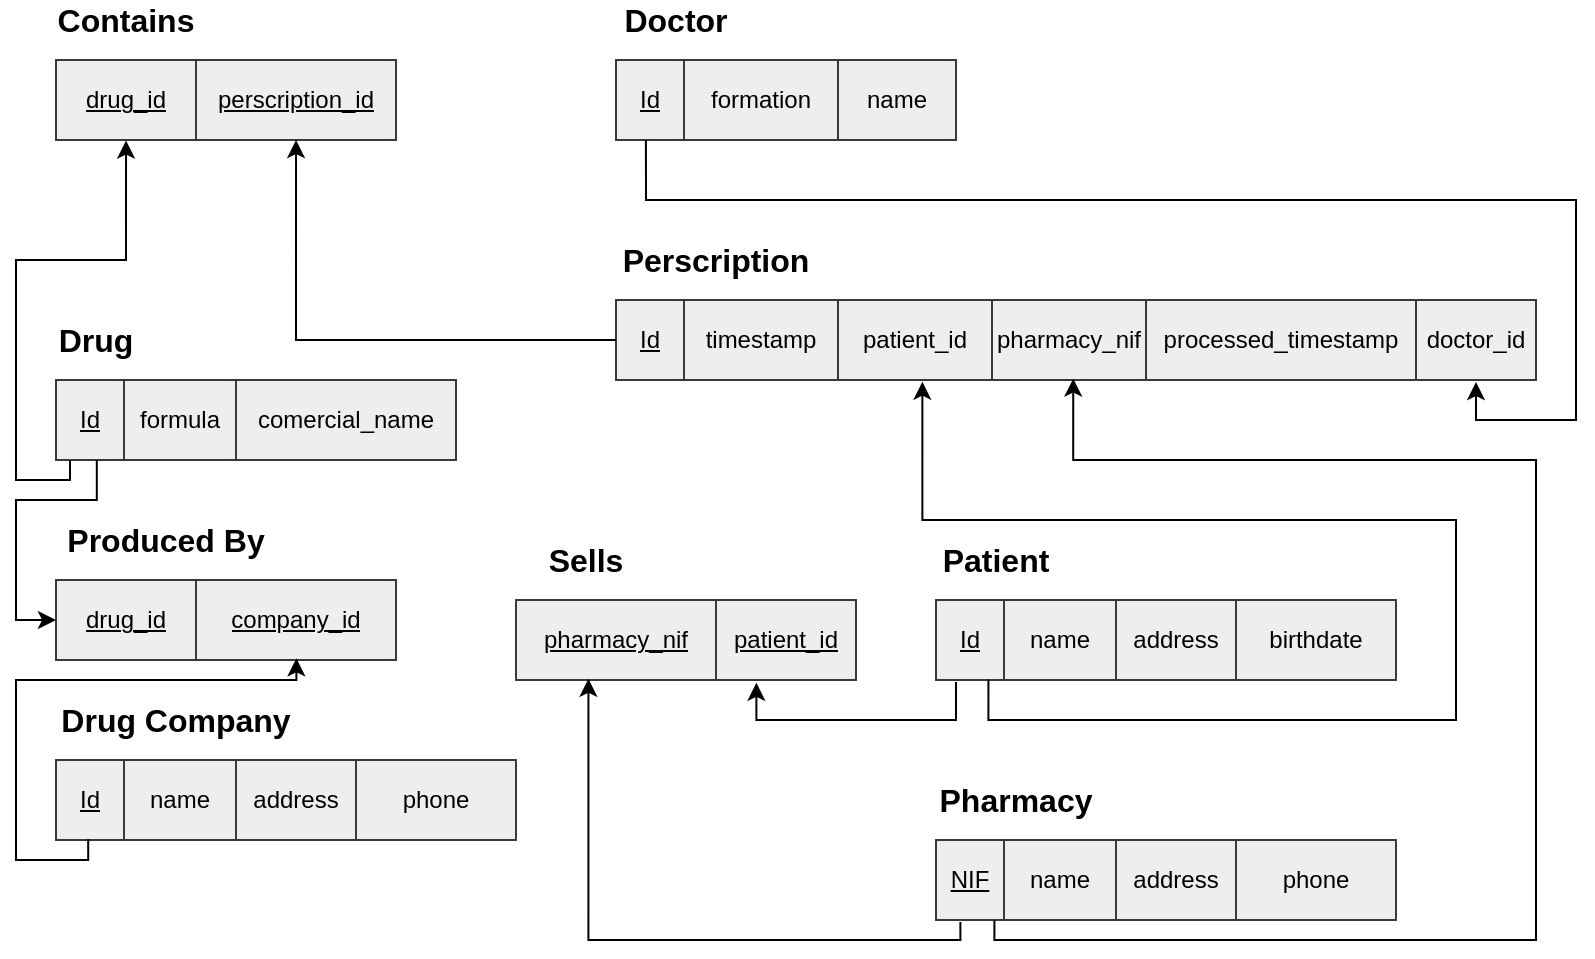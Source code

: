 <mxfile version="14.5.1" type="device"><diagram id="awQnCeHu5diEvYcB-MYF" name="Page-1"><mxGraphModel dx="1185" dy="685" grid="1" gridSize="10" guides="1" tooltips="1" connect="1" arrows="1" fold="1" page="1" pageScale="1" pageWidth="827" pageHeight="600" math="0" shadow="0"><root><mxCell id="0"/><mxCell id="1" parent="0"/><mxCell id="sPOk5662qX4cxHoraNVg-1" value="" style="shape=table;html=1;whiteSpace=wrap;startSize=0;container=1;collapsible=0;childLayout=tableLayout;fillColor=#eeeeee;strokeColor=#36393d;" parent="1" vertex="1"><mxGeometry x="320" y="80" width="170" height="40" as="geometry"/></mxCell><mxCell id="sPOk5662qX4cxHoraNVg-2" value="" style="shape=partialRectangle;html=1;whiteSpace=wrap;collapsible=0;dropTarget=0;pointerEvents=0;fillColor=none;top=0;left=0;bottom=0;right=0;points=[[0,0.5],[1,0.5]];portConstraint=eastwest;" parent="sPOk5662qX4cxHoraNVg-1" vertex="1"><mxGeometry width="170" height="40" as="geometry"/></mxCell><mxCell id="sPOk5662qX4cxHoraNVg-3" value="&lt;u&gt;Id&lt;/u&gt;" style="shape=partialRectangle;html=1;whiteSpace=wrap;connectable=0;fillColor=none;top=0;left=0;bottom=0;right=0;overflow=hidden;" parent="sPOk5662qX4cxHoraNVg-2" vertex="1"><mxGeometry width="34" height="40" as="geometry"/></mxCell><mxCell id="sPOk5662qX4cxHoraNVg-4" value="formation" style="shape=partialRectangle;html=1;whiteSpace=wrap;connectable=0;fillColor=none;top=0;left=0;bottom=0;right=0;overflow=hidden;" parent="sPOk5662qX4cxHoraNVg-2" vertex="1"><mxGeometry x="34" width="77" height="40" as="geometry"/></mxCell><mxCell id="sPOk5662qX4cxHoraNVg-5" value="name" style="shape=partialRectangle;html=1;whiteSpace=wrap;connectable=0;fillColor=none;top=0;left=0;bottom=0;right=0;overflow=hidden;" parent="sPOk5662qX4cxHoraNVg-2" vertex="1"><mxGeometry x="111" width="59" height="40" as="geometry"/></mxCell><mxCell id="sPOk5662qX4cxHoraNVg-6" value="&lt;span style=&quot;font-size: 16px&quot;&gt;&lt;b&gt;Doctor&lt;/b&gt;&lt;/span&gt;" style="text;html=1;strokeColor=none;fillColor=none;align=center;verticalAlign=middle;whiteSpace=wrap;rounded=0;" parent="1" vertex="1"><mxGeometry x="320" y="50" width="60" height="20" as="geometry"/></mxCell><mxCell id="kJ5_Qsa9cfAEKe3kq9mb-2" value="" style="shape=table;html=1;whiteSpace=wrap;startSize=0;container=1;collapsible=0;childLayout=tableLayout;fillColor=#eeeeee;strokeColor=#36393d;" vertex="1" parent="1"><mxGeometry x="320" y="200" width="460" height="40" as="geometry"/></mxCell><mxCell id="kJ5_Qsa9cfAEKe3kq9mb-3" value="" style="shape=partialRectangle;html=1;whiteSpace=wrap;collapsible=0;dropTarget=0;pointerEvents=0;fillColor=none;top=0;left=0;bottom=0;right=0;points=[[0,0.5],[1,0.5]];portConstraint=eastwest;" vertex="1" parent="kJ5_Qsa9cfAEKe3kq9mb-2"><mxGeometry width="460" height="40" as="geometry"/></mxCell><mxCell id="kJ5_Qsa9cfAEKe3kq9mb-4" value="&lt;u&gt;Id&lt;/u&gt;" style="shape=partialRectangle;html=1;whiteSpace=wrap;connectable=0;fillColor=none;top=0;left=0;bottom=0;right=0;overflow=hidden;" vertex="1" parent="kJ5_Qsa9cfAEKe3kq9mb-3"><mxGeometry width="34" height="40" as="geometry"/></mxCell><mxCell id="kJ5_Qsa9cfAEKe3kq9mb-5" value="timestamp" style="shape=partialRectangle;html=1;whiteSpace=wrap;connectable=0;fillColor=none;top=0;left=0;bottom=0;right=0;overflow=hidden;" vertex="1" parent="kJ5_Qsa9cfAEKe3kq9mb-3"><mxGeometry x="34" width="77" height="40" as="geometry"/></mxCell><mxCell id="kJ5_Qsa9cfAEKe3kq9mb-35" value="patient_id" style="shape=partialRectangle;html=1;whiteSpace=wrap;connectable=0;fillColor=none;top=0;left=0;bottom=0;right=0;overflow=hidden;" vertex="1" parent="kJ5_Qsa9cfAEKe3kq9mb-3"><mxGeometry x="111" width="77" height="40" as="geometry"/></mxCell><mxCell id="kJ5_Qsa9cfAEKe3kq9mb-37" value="pharmacy_nif" style="shape=partialRectangle;html=1;whiteSpace=wrap;connectable=0;fillColor=none;top=0;left=0;bottom=0;right=0;overflow=hidden;" vertex="1" parent="kJ5_Qsa9cfAEKe3kq9mb-3"><mxGeometry x="188" width="77" height="40" as="geometry"/></mxCell><mxCell id="kJ5_Qsa9cfAEKe3kq9mb-54" value="&lt;span&gt;processed_timestamp&lt;/span&gt;" style="shape=partialRectangle;html=1;whiteSpace=wrap;connectable=0;fillColor=none;top=0;left=0;bottom=0;right=0;overflow=hidden;" vertex="1" parent="kJ5_Qsa9cfAEKe3kq9mb-3"><mxGeometry x="265" width="135" height="40" as="geometry"/></mxCell><mxCell id="kJ5_Qsa9cfAEKe3kq9mb-55" value="doctor_id" style="shape=partialRectangle;html=1;whiteSpace=wrap;connectable=0;fillColor=none;top=0;left=0;bottom=0;right=0;overflow=hidden;" vertex="1" parent="kJ5_Qsa9cfAEKe3kq9mb-3"><mxGeometry x="400" width="60" height="40" as="geometry"/></mxCell><mxCell id="kJ5_Qsa9cfAEKe3kq9mb-7" value="&lt;span style=&quot;font-size: 16px&quot;&gt;&lt;b&gt;Perscription&lt;/b&gt;&lt;/span&gt;" style="text;html=1;strokeColor=none;fillColor=none;align=center;verticalAlign=middle;whiteSpace=wrap;rounded=0;" vertex="1" parent="1"><mxGeometry x="320" y="170" width="100" height="20" as="geometry"/></mxCell><mxCell id="kJ5_Qsa9cfAEKe3kq9mb-8" value="" style="shape=table;html=1;whiteSpace=wrap;startSize=0;container=1;collapsible=0;childLayout=tableLayout;fillColor=#eeeeee;strokeColor=#36393d;" vertex="1" parent="1"><mxGeometry x="40" y="240" width="200" height="40" as="geometry"/></mxCell><mxCell id="kJ5_Qsa9cfAEKe3kq9mb-9" value="" style="shape=partialRectangle;html=1;whiteSpace=wrap;collapsible=0;dropTarget=0;pointerEvents=0;fillColor=none;top=0;left=0;bottom=0;right=0;points=[[0,0.5],[1,0.5]];portConstraint=eastwest;" vertex="1" parent="kJ5_Qsa9cfAEKe3kq9mb-8"><mxGeometry width="200" height="40" as="geometry"/></mxCell><mxCell id="kJ5_Qsa9cfAEKe3kq9mb-10" value="&lt;u&gt;Id&lt;/u&gt;" style="shape=partialRectangle;html=1;whiteSpace=wrap;connectable=0;fillColor=none;top=0;left=0;bottom=0;right=0;overflow=hidden;" vertex="1" parent="kJ5_Qsa9cfAEKe3kq9mb-9"><mxGeometry width="34" height="40" as="geometry"/></mxCell><mxCell id="kJ5_Qsa9cfAEKe3kq9mb-11" value="formula" style="shape=partialRectangle;html=1;whiteSpace=wrap;connectable=0;fillColor=none;top=0;left=0;bottom=0;right=0;overflow=hidden;" vertex="1" parent="kJ5_Qsa9cfAEKe3kq9mb-9"><mxGeometry x="34" width="56" height="40" as="geometry"/></mxCell><mxCell id="kJ5_Qsa9cfAEKe3kq9mb-13" value="comercial_name" style="shape=partialRectangle;html=1;whiteSpace=wrap;connectable=0;fillColor=none;top=0;left=0;bottom=0;right=0;overflow=hidden;" vertex="1" parent="kJ5_Qsa9cfAEKe3kq9mb-9"><mxGeometry x="90" width="110" height="40" as="geometry"/></mxCell><mxCell id="kJ5_Qsa9cfAEKe3kq9mb-12" value="&lt;span style=&quot;font-size: 16px&quot;&gt;&lt;b&gt;Drug&lt;/b&gt;&lt;/span&gt;" style="text;html=1;strokeColor=none;fillColor=none;align=center;verticalAlign=middle;whiteSpace=wrap;rounded=0;" vertex="1" parent="1"><mxGeometry x="40" y="210" width="40" height="20" as="geometry"/></mxCell><mxCell id="kJ5_Qsa9cfAEKe3kq9mb-14" value="" style="shape=table;html=1;whiteSpace=wrap;startSize=0;container=1;collapsible=0;childLayout=tableLayout;fillColor=#eeeeee;strokeColor=#36393d;" vertex="1" parent="1"><mxGeometry x="40" y="430" width="230" height="40" as="geometry"/></mxCell><mxCell id="kJ5_Qsa9cfAEKe3kq9mb-15" value="" style="shape=partialRectangle;html=1;whiteSpace=wrap;collapsible=0;dropTarget=0;pointerEvents=0;fillColor=none;top=0;left=0;bottom=0;right=0;points=[[0,0.5],[1,0.5]];portConstraint=eastwest;" vertex="1" parent="kJ5_Qsa9cfAEKe3kq9mb-14"><mxGeometry width="230" height="40" as="geometry"/></mxCell><mxCell id="kJ5_Qsa9cfAEKe3kq9mb-16" value="&lt;u&gt;Id&lt;/u&gt;" style="shape=partialRectangle;html=1;whiteSpace=wrap;connectable=0;fillColor=none;top=0;left=0;bottom=0;right=0;overflow=hidden;" vertex="1" parent="kJ5_Qsa9cfAEKe3kq9mb-15"><mxGeometry width="34" height="40" as="geometry"/></mxCell><mxCell id="kJ5_Qsa9cfAEKe3kq9mb-17" value="name" style="shape=partialRectangle;html=1;whiteSpace=wrap;connectable=0;fillColor=none;top=0;left=0;bottom=0;right=0;overflow=hidden;" vertex="1" parent="kJ5_Qsa9cfAEKe3kq9mb-15"><mxGeometry x="34" width="56" height="40" as="geometry"/></mxCell><mxCell id="kJ5_Qsa9cfAEKe3kq9mb-18" value="address" style="shape=partialRectangle;html=1;whiteSpace=wrap;connectable=0;fillColor=none;top=0;left=0;bottom=0;right=0;overflow=hidden;" vertex="1" parent="kJ5_Qsa9cfAEKe3kq9mb-15"><mxGeometry x="90" width="60" height="40" as="geometry"/></mxCell><mxCell id="kJ5_Qsa9cfAEKe3kq9mb-20" value="phone" style="shape=partialRectangle;html=1;whiteSpace=wrap;connectable=0;fillColor=none;top=0;left=0;bottom=0;right=0;overflow=hidden;" vertex="1" parent="kJ5_Qsa9cfAEKe3kq9mb-15"><mxGeometry x="150" width="80" height="40" as="geometry"/></mxCell><mxCell id="kJ5_Qsa9cfAEKe3kq9mb-19" value="&lt;span style=&quot;font-size: 16px&quot;&gt;&lt;b&gt;Drug Company&lt;/b&gt;&lt;/span&gt;" style="text;html=1;strokeColor=none;fillColor=none;align=center;verticalAlign=middle;whiteSpace=wrap;rounded=0;" vertex="1" parent="1"><mxGeometry x="40" y="400" width="120" height="20" as="geometry"/></mxCell><mxCell id="kJ5_Qsa9cfAEKe3kq9mb-21" value="" style="shape=table;html=1;whiteSpace=wrap;startSize=0;container=1;collapsible=0;childLayout=tableLayout;fillColor=#eeeeee;strokeColor=#36393d;" vertex="1" parent="1"><mxGeometry x="480" y="470" width="230" height="40" as="geometry"/></mxCell><mxCell id="kJ5_Qsa9cfAEKe3kq9mb-22" value="" style="shape=partialRectangle;html=1;whiteSpace=wrap;collapsible=0;dropTarget=0;pointerEvents=0;fillColor=none;top=0;left=0;bottom=0;right=0;points=[[0,0.5],[1,0.5]];portConstraint=eastwest;" vertex="1" parent="kJ5_Qsa9cfAEKe3kq9mb-21"><mxGeometry width="230" height="40" as="geometry"/></mxCell><mxCell id="kJ5_Qsa9cfAEKe3kq9mb-23" value="&lt;u&gt;NIF&lt;/u&gt;" style="shape=partialRectangle;html=1;whiteSpace=wrap;connectable=0;fillColor=none;top=0;left=0;bottom=0;right=0;overflow=hidden;" vertex="1" parent="kJ5_Qsa9cfAEKe3kq9mb-22"><mxGeometry width="34" height="40" as="geometry"/></mxCell><mxCell id="kJ5_Qsa9cfAEKe3kq9mb-24" value="name" style="shape=partialRectangle;html=1;whiteSpace=wrap;connectable=0;fillColor=none;top=0;left=0;bottom=0;right=0;overflow=hidden;" vertex="1" parent="kJ5_Qsa9cfAEKe3kq9mb-22"><mxGeometry x="34" width="56" height="40" as="geometry"/></mxCell><mxCell id="kJ5_Qsa9cfAEKe3kq9mb-25" value="address" style="shape=partialRectangle;html=1;whiteSpace=wrap;connectable=0;fillColor=none;top=0;left=0;bottom=0;right=0;overflow=hidden;" vertex="1" parent="kJ5_Qsa9cfAEKe3kq9mb-22"><mxGeometry x="90" width="60" height="40" as="geometry"/></mxCell><mxCell id="kJ5_Qsa9cfAEKe3kq9mb-26" value="phone" style="shape=partialRectangle;html=1;whiteSpace=wrap;connectable=0;fillColor=none;top=0;left=0;bottom=0;right=0;overflow=hidden;" vertex="1" parent="kJ5_Qsa9cfAEKe3kq9mb-22"><mxGeometry x="150" width="80" height="40" as="geometry"/></mxCell><mxCell id="kJ5_Qsa9cfAEKe3kq9mb-27" value="&lt;span style=&quot;font-size: 16px&quot;&gt;&lt;b&gt;Pharmacy&lt;/b&gt;&lt;/span&gt;" style="text;html=1;strokeColor=none;fillColor=none;align=center;verticalAlign=middle;whiteSpace=wrap;rounded=0;" vertex="1" parent="1"><mxGeometry x="480" y="440" width="80" height="20" as="geometry"/></mxCell><mxCell id="kJ5_Qsa9cfAEKe3kq9mb-28" value="" style="shape=table;html=1;whiteSpace=wrap;startSize=0;container=1;collapsible=0;childLayout=tableLayout;fillColor=#eeeeee;strokeColor=#36393d;" vertex="1" parent="1"><mxGeometry x="480" y="350" width="230" height="40" as="geometry"/></mxCell><mxCell id="kJ5_Qsa9cfAEKe3kq9mb-29" value="" style="shape=partialRectangle;html=1;whiteSpace=wrap;collapsible=0;dropTarget=0;pointerEvents=0;fillColor=none;top=0;left=0;bottom=0;right=0;points=[[0,0.5],[1,0.5]];portConstraint=eastwest;" vertex="1" parent="kJ5_Qsa9cfAEKe3kq9mb-28"><mxGeometry width="230" height="40" as="geometry"/></mxCell><mxCell id="kJ5_Qsa9cfAEKe3kq9mb-30" value="&lt;u&gt;Id&lt;/u&gt;" style="shape=partialRectangle;html=1;whiteSpace=wrap;connectable=0;fillColor=none;top=0;left=0;bottom=0;right=0;overflow=hidden;" vertex="1" parent="kJ5_Qsa9cfAEKe3kq9mb-29"><mxGeometry width="34" height="40" as="geometry"/></mxCell><mxCell id="kJ5_Qsa9cfAEKe3kq9mb-31" value="name" style="shape=partialRectangle;html=1;whiteSpace=wrap;connectable=0;fillColor=none;top=0;left=0;bottom=0;right=0;overflow=hidden;" vertex="1" parent="kJ5_Qsa9cfAEKe3kq9mb-29"><mxGeometry x="34" width="56" height="40" as="geometry"/></mxCell><mxCell id="kJ5_Qsa9cfAEKe3kq9mb-32" value="address" style="shape=partialRectangle;html=1;whiteSpace=wrap;connectable=0;fillColor=none;top=0;left=0;bottom=0;right=0;overflow=hidden;" vertex="1" parent="kJ5_Qsa9cfAEKe3kq9mb-29"><mxGeometry x="90" width="60" height="40" as="geometry"/></mxCell><mxCell id="kJ5_Qsa9cfAEKe3kq9mb-33" value="birthdate" style="shape=partialRectangle;html=1;whiteSpace=wrap;connectable=0;fillColor=none;top=0;left=0;bottom=0;right=0;overflow=hidden;" vertex="1" parent="kJ5_Qsa9cfAEKe3kq9mb-29"><mxGeometry x="150" width="80" height="40" as="geometry"/></mxCell><mxCell id="kJ5_Qsa9cfAEKe3kq9mb-34" value="&lt;span style=&quot;font-size: 16px&quot;&gt;&lt;b&gt;Patient&lt;/b&gt;&lt;/span&gt;" style="text;html=1;strokeColor=none;fillColor=none;align=center;verticalAlign=middle;whiteSpace=wrap;rounded=0;" vertex="1" parent="1"><mxGeometry x="480" y="320" width="60" height="20" as="geometry"/></mxCell><mxCell id="kJ5_Qsa9cfAEKe3kq9mb-36" style="edgeStyle=orthogonalEdgeStyle;rounded=0;orthogonalLoop=1;jettySize=auto;html=1;exitX=0.088;exitY=1;exitDx=0;exitDy=0;exitPerimeter=0;" edge="1" parent="1" source="sPOk5662qX4cxHoraNVg-2"><mxGeometry relative="1" as="geometry"><mxPoint x="750" y="241" as="targetPoint"/><Array as="points"><mxPoint x="335" y="150"/><mxPoint x="800" y="150"/><mxPoint x="800" y="260"/><mxPoint x="750" y="260"/><mxPoint x="750" y="241"/></Array></mxGeometry></mxCell><mxCell id="kJ5_Qsa9cfAEKe3kq9mb-38" style="edgeStyle=orthogonalEdgeStyle;rounded=0;orthogonalLoop=1;jettySize=auto;html=1;exitX=0.114;exitY=0.995;exitDx=0;exitDy=0;exitPerimeter=0;entryX=0.333;entryY=1.021;entryDx=0;entryDy=0;entryPerimeter=0;" edge="1" parent="1" source="kJ5_Qsa9cfAEKe3kq9mb-29" target="kJ5_Qsa9cfAEKe3kq9mb-3"><mxGeometry relative="1" as="geometry"><mxPoint x="610" y="280" as="targetPoint"/><Array as="points"><mxPoint x="506" y="410"/><mxPoint x="740" y="410"/><mxPoint x="740" y="310"/><mxPoint x="473" y="310"/></Array></mxGeometry></mxCell><mxCell id="kJ5_Qsa9cfAEKe3kq9mb-39" value="" style="shape=table;html=1;whiteSpace=wrap;startSize=0;container=1;collapsible=0;childLayout=tableLayout;fillColor=#eeeeee;strokeColor=#36393d;" vertex="1" parent="1"><mxGeometry x="40" y="80" width="170" height="40" as="geometry"/></mxCell><mxCell id="kJ5_Qsa9cfAEKe3kq9mb-40" value="" style="shape=partialRectangle;html=1;whiteSpace=wrap;collapsible=0;dropTarget=0;pointerEvents=0;fillColor=none;top=0;left=0;bottom=0;right=0;points=[[0,0.5],[1,0.5]];portConstraint=eastwest;" vertex="1" parent="kJ5_Qsa9cfAEKe3kq9mb-39"><mxGeometry width="170" height="40" as="geometry"/></mxCell><mxCell id="kJ5_Qsa9cfAEKe3kq9mb-41" value="&lt;u&gt;drug_id&lt;/u&gt;" style="shape=partialRectangle;html=1;whiteSpace=wrap;connectable=0;fillColor=none;top=0;left=0;bottom=0;right=0;overflow=hidden;" vertex="1" parent="kJ5_Qsa9cfAEKe3kq9mb-40"><mxGeometry width="70" height="40" as="geometry"/></mxCell><mxCell id="kJ5_Qsa9cfAEKe3kq9mb-42" value="&lt;u&gt;perscription_id&lt;/u&gt;" style="shape=partialRectangle;html=1;whiteSpace=wrap;connectable=0;fillColor=none;top=0;left=0;bottom=0;right=0;overflow=hidden;" vertex="1" parent="kJ5_Qsa9cfAEKe3kq9mb-40"><mxGeometry x="70" width="100" height="40" as="geometry"/></mxCell><mxCell id="kJ5_Qsa9cfAEKe3kq9mb-44" value="&lt;span style=&quot;font-size: 16px&quot;&gt;&lt;b&gt;Contains&lt;/b&gt;&lt;/span&gt;" style="text;html=1;strokeColor=none;fillColor=none;align=center;verticalAlign=middle;whiteSpace=wrap;rounded=0;" vertex="1" parent="1"><mxGeometry x="40" y="50" width="70" height="20" as="geometry"/></mxCell><mxCell id="kJ5_Qsa9cfAEKe3kq9mb-45" style="edgeStyle=orthogonalEdgeStyle;rounded=0;orthogonalLoop=1;jettySize=auto;html=1;exitX=0;exitY=0.5;exitDx=0;exitDy=0;entryX=0.706;entryY=1;entryDx=0;entryDy=0;entryPerimeter=0;" edge="1" parent="1" source="kJ5_Qsa9cfAEKe3kq9mb-3" target="kJ5_Qsa9cfAEKe3kq9mb-40"><mxGeometry relative="1" as="geometry"/></mxCell><mxCell id="kJ5_Qsa9cfAEKe3kq9mb-46" style="edgeStyle=orthogonalEdgeStyle;rounded=0;orthogonalLoop=1;jettySize=auto;html=1;exitX=0.035;exitY=1.008;exitDx=0;exitDy=0;entryX=0.206;entryY=1.007;entryDx=0;entryDy=0;entryPerimeter=0;exitPerimeter=0;" edge="1" parent="1" source="kJ5_Qsa9cfAEKe3kq9mb-9" target="kJ5_Qsa9cfAEKe3kq9mb-40"><mxGeometry relative="1" as="geometry"><Array as="points"><mxPoint x="47" y="290"/><mxPoint x="20" y="290"/><mxPoint x="20" y="180"/><mxPoint x="75" y="180"/></Array></mxGeometry></mxCell><mxCell id="kJ5_Qsa9cfAEKe3kq9mb-47" value="" style="shape=table;html=1;whiteSpace=wrap;startSize=0;container=1;collapsible=0;childLayout=tableLayout;fillColor=#eeeeee;strokeColor=#36393d;" vertex="1" parent="1"><mxGeometry x="40" y="340" width="170" height="40" as="geometry"/></mxCell><mxCell id="kJ5_Qsa9cfAEKe3kq9mb-48" value="" style="shape=partialRectangle;html=1;whiteSpace=wrap;collapsible=0;dropTarget=0;pointerEvents=0;fillColor=none;top=0;left=0;bottom=0;right=0;points=[[0,0.5],[1,0.5]];portConstraint=eastwest;" vertex="1" parent="kJ5_Qsa9cfAEKe3kq9mb-47"><mxGeometry width="170" height="40" as="geometry"/></mxCell><mxCell id="kJ5_Qsa9cfAEKe3kq9mb-49" value="&lt;u&gt;drug_id&lt;/u&gt;" style="shape=partialRectangle;html=1;whiteSpace=wrap;connectable=0;fillColor=none;top=0;left=0;bottom=0;right=0;overflow=hidden;" vertex="1" parent="kJ5_Qsa9cfAEKe3kq9mb-48"><mxGeometry width="70" height="40" as="geometry"/></mxCell><mxCell id="kJ5_Qsa9cfAEKe3kq9mb-50" value="&lt;u&gt;company_id&lt;/u&gt;" style="shape=partialRectangle;html=1;whiteSpace=wrap;connectable=0;fillColor=none;top=0;left=0;bottom=0;right=0;overflow=hidden;" vertex="1" parent="kJ5_Qsa9cfAEKe3kq9mb-48"><mxGeometry x="70" width="100" height="40" as="geometry"/></mxCell><mxCell id="kJ5_Qsa9cfAEKe3kq9mb-51" value="&lt;span style=&quot;font-size: 16px&quot;&gt;&lt;b&gt;Produced By&lt;/b&gt;&lt;/span&gt;" style="text;html=1;strokeColor=none;fillColor=none;align=center;verticalAlign=middle;whiteSpace=wrap;rounded=0;" vertex="1" parent="1"><mxGeometry x="40" y="310" width="110" height="20" as="geometry"/></mxCell><mxCell id="kJ5_Qsa9cfAEKe3kq9mb-52" style="edgeStyle=orthogonalEdgeStyle;rounded=0;orthogonalLoop=1;jettySize=auto;html=1;exitX=0.102;exitY=1;exitDx=0;exitDy=0;exitPerimeter=0;" edge="1" parent="1" source="kJ5_Qsa9cfAEKe3kq9mb-9" target="kJ5_Qsa9cfAEKe3kq9mb-48"><mxGeometry relative="1" as="geometry"><Array as="points"><mxPoint x="60" y="300"/><mxPoint x="20" y="300"/><mxPoint x="20" y="360"/></Array></mxGeometry></mxCell><mxCell id="kJ5_Qsa9cfAEKe3kq9mb-53" style="edgeStyle=orthogonalEdgeStyle;rounded=0;orthogonalLoop=1;jettySize=auto;html=1;exitX=0.07;exitY=0.986;exitDx=0;exitDy=0;entryX=0.707;entryY=0.979;entryDx=0;entryDy=0;entryPerimeter=0;exitPerimeter=0;" edge="1" parent="1" source="kJ5_Qsa9cfAEKe3kq9mb-15" target="kJ5_Qsa9cfAEKe3kq9mb-48"><mxGeometry relative="1" as="geometry"><Array as="points"><mxPoint x="56" y="480"/><mxPoint x="20" y="480"/><mxPoint x="20" y="390"/><mxPoint x="160" y="390"/></Array></mxGeometry></mxCell><mxCell id="kJ5_Qsa9cfAEKe3kq9mb-56" style="edgeStyle=orthogonalEdgeStyle;rounded=0;orthogonalLoop=1;jettySize=auto;html=1;exitX=0.127;exitY=1.003;exitDx=0;exitDy=0;entryX=0.497;entryY=0.983;entryDx=0;entryDy=0;entryPerimeter=0;exitPerimeter=0;" edge="1" parent="1" source="kJ5_Qsa9cfAEKe3kq9mb-22" target="kJ5_Qsa9cfAEKe3kq9mb-3"><mxGeometry relative="1" as="geometry"><mxPoint x="677.58" y="280.6" as="targetPoint"/><Array as="points"><mxPoint x="509" y="520"/><mxPoint x="780" y="520"/><mxPoint x="780" y="280"/><mxPoint x="549" y="280"/></Array></mxGeometry></mxCell><mxCell id="kJ5_Qsa9cfAEKe3kq9mb-57" value="" style="shape=table;html=1;whiteSpace=wrap;startSize=0;container=1;collapsible=0;childLayout=tableLayout;fillColor=#eeeeee;strokeColor=#36393d;" vertex="1" parent="1"><mxGeometry x="270" y="350" width="170" height="40" as="geometry"/></mxCell><mxCell id="kJ5_Qsa9cfAEKe3kq9mb-58" value="" style="shape=partialRectangle;html=1;whiteSpace=wrap;collapsible=0;dropTarget=0;pointerEvents=0;fillColor=none;top=0;left=0;bottom=0;right=0;points=[[0,0.5],[1,0.5]];portConstraint=eastwest;" vertex="1" parent="kJ5_Qsa9cfAEKe3kq9mb-57"><mxGeometry width="170" height="40" as="geometry"/></mxCell><mxCell id="kJ5_Qsa9cfAEKe3kq9mb-59" value="&lt;u&gt;pharmacy_nif&lt;/u&gt;" style="shape=partialRectangle;html=1;whiteSpace=wrap;connectable=0;fillColor=none;top=0;left=0;bottom=0;right=0;overflow=hidden;" vertex="1" parent="kJ5_Qsa9cfAEKe3kq9mb-58"><mxGeometry width="100" height="40" as="geometry"/></mxCell><mxCell id="kJ5_Qsa9cfAEKe3kq9mb-60" value="&lt;u&gt;patient_id&lt;/u&gt;" style="shape=partialRectangle;html=1;whiteSpace=wrap;connectable=0;fillColor=none;top=0;left=0;bottom=0;right=0;overflow=hidden;" vertex="1" parent="kJ5_Qsa9cfAEKe3kq9mb-58"><mxGeometry x="100" width="70" height="40" as="geometry"/></mxCell><mxCell id="kJ5_Qsa9cfAEKe3kq9mb-61" value="&lt;span style=&quot;font-size: 16px&quot;&gt;&lt;b&gt;Sells&lt;/b&gt;&lt;/span&gt;" style="text;html=1;strokeColor=none;fillColor=none;align=center;verticalAlign=middle;whiteSpace=wrap;rounded=0;" vertex="1" parent="1"><mxGeometry x="270" y="320" width="70" height="20" as="geometry"/></mxCell><mxCell id="kJ5_Qsa9cfAEKe3kq9mb-62" style="edgeStyle=orthogonalEdgeStyle;rounded=0;orthogonalLoop=1;jettySize=auto;html=1;exitX=0.053;exitY=1.025;exitDx=0;exitDy=0;entryX=0.213;entryY=0.985;entryDx=0;entryDy=0;entryPerimeter=0;exitPerimeter=0;" edge="1" parent="1" source="kJ5_Qsa9cfAEKe3kq9mb-22" target="kJ5_Qsa9cfAEKe3kq9mb-58"><mxGeometry relative="1" as="geometry"><mxPoint x="400" y="470" as="targetPoint"/><Array as="points"><mxPoint x="492" y="520"/><mxPoint x="306" y="520"/></Array></mxGeometry></mxCell><mxCell id="kJ5_Qsa9cfAEKe3kq9mb-63" style="edgeStyle=orthogonalEdgeStyle;rounded=0;orthogonalLoop=1;jettySize=auto;html=1;entryX=0.707;entryY=1.035;entryDx=0;entryDy=0;entryPerimeter=0;" edge="1" parent="1" target="kJ5_Qsa9cfAEKe3kq9mb-58"><mxGeometry relative="1" as="geometry"><mxPoint x="490" y="391" as="sourcePoint"/><Array as="points"><mxPoint x="490" y="410"/><mxPoint x="390" y="410"/></Array></mxGeometry></mxCell></root></mxGraphModel></diagram></mxfile>